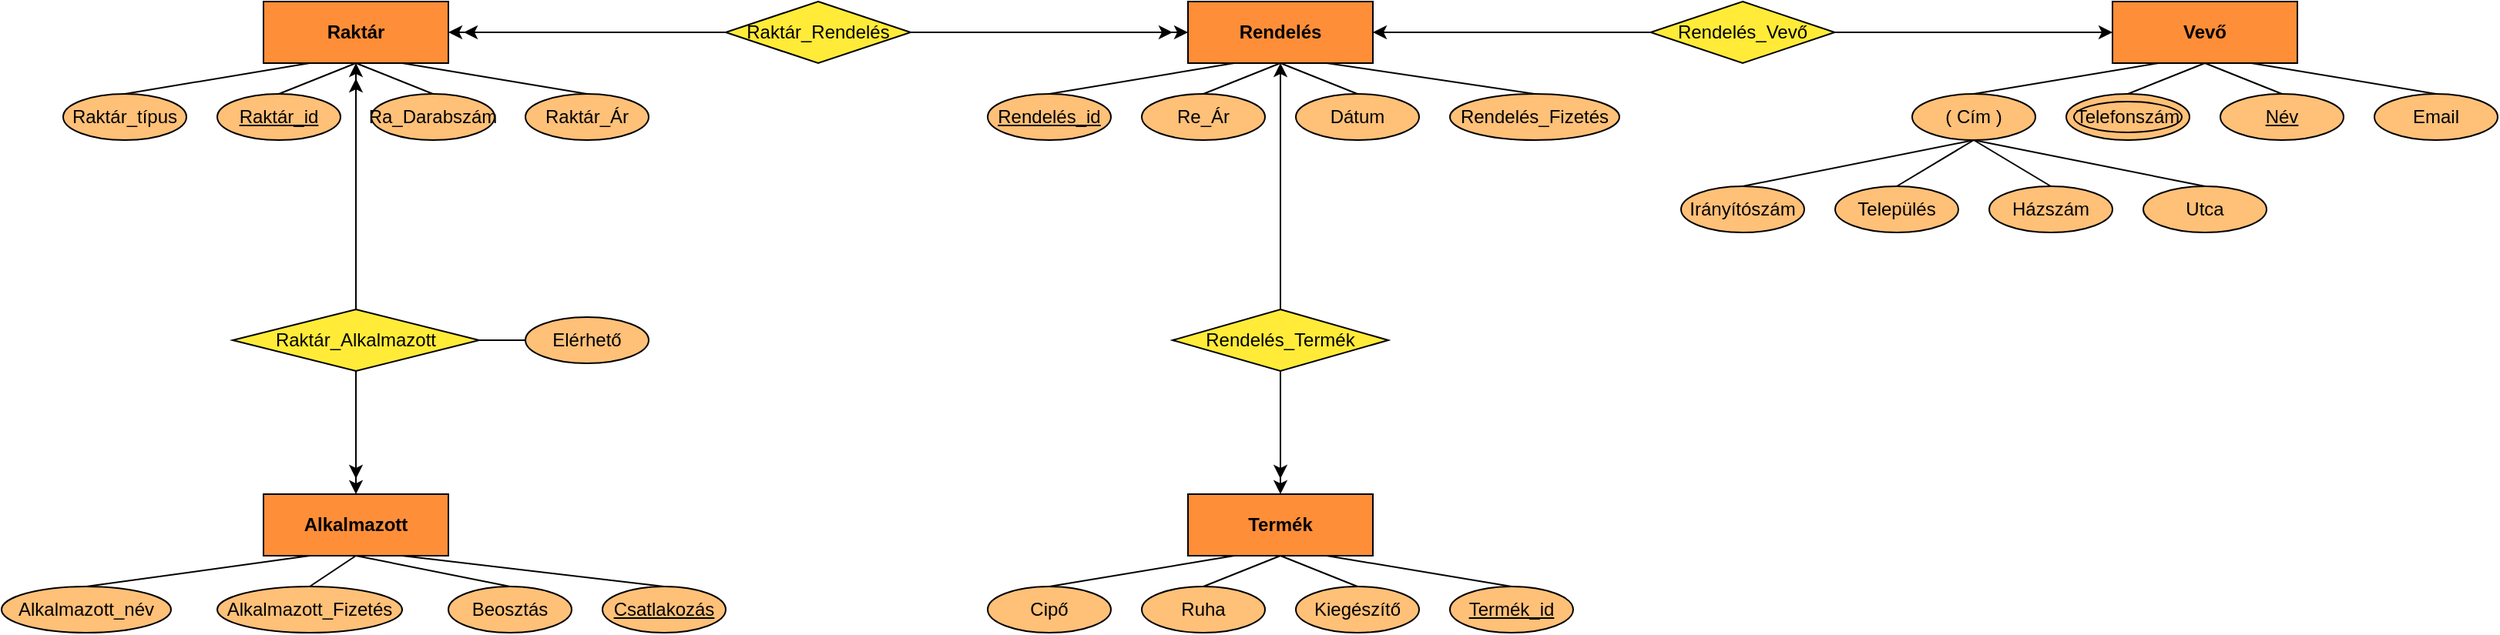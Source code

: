 <mxfile version="20.5.3" type="device"><diagram id="JWyrjXW2g8QeHH9JzdBX" name="Page-1"><mxGraphModel dx="1597" dy="829" grid="1" gridSize="10" guides="1" tooltips="1" connect="1" arrows="1" fold="1" page="1" pageScale="1" pageWidth="827" pageHeight="1169" math="0" shadow="0"><root><mxCell id="0"/><mxCell id="1" parent="0"/><mxCell id="tEUMl8RFiO48IWfRUBAN-1" value="&lt;b&gt;Raktár&lt;/b&gt;" style="rounded=0;whiteSpace=wrap;html=1;fillColor=#FF8E38;" parent="1" vertex="1"><mxGeometry x="320" y="320" width="120" height="40" as="geometry"/></mxCell><mxCell id="tEUMl8RFiO48IWfRUBAN-2" value="Raktár_típus" style="ellipse;whiteSpace=wrap;html=1;fillColor=#FFC078;" parent="1" vertex="1"><mxGeometry x="190" y="380" width="80" height="30" as="geometry"/></mxCell><mxCell id="tEUMl8RFiO48IWfRUBAN-3" value="Ra_Darabszám" style="ellipse;whiteSpace=wrap;html=1;fillColor=#FFC078;" parent="1" vertex="1"><mxGeometry x="390" y="380" width="80" height="30" as="geometry"/></mxCell><mxCell id="tEUMl8RFiO48IWfRUBAN-4" value="&lt;u&gt;Raktár_id&lt;/u&gt;" style="ellipse;whiteSpace=wrap;html=1;fillColor=#FFC078;" parent="1" vertex="1"><mxGeometry x="290" y="380" width="80" height="30" as="geometry"/></mxCell><mxCell id="tEUMl8RFiO48IWfRUBAN-5" value="Raktár_Ár" style="ellipse;whiteSpace=wrap;html=1;fillColor=#FFC078;" parent="1" vertex="1"><mxGeometry x="490" y="380" width="80" height="30" as="geometry"/></mxCell><mxCell id="tEUMl8RFiO48IWfRUBAN-6" value="" style="endArrow=none;html=1;rounded=0;entryX=0.25;entryY=1;entryDx=0;entryDy=0;exitX=0.5;exitY=0;exitDx=0;exitDy=0;" parent="1" source="tEUMl8RFiO48IWfRUBAN-2" target="tEUMl8RFiO48IWfRUBAN-1" edge="1"><mxGeometry width="50" height="50" relative="1" as="geometry"><mxPoint x="230" y="380" as="sourcePoint"/><mxPoint x="280" y="330" as="targetPoint"/></mxGeometry></mxCell><mxCell id="tEUMl8RFiO48IWfRUBAN-7" value="" style="endArrow=none;html=1;rounded=0;exitX=0.5;exitY=0;exitDx=0;exitDy=0;entryX=0.5;entryY=1;entryDx=0;entryDy=0;" parent="1" source="tEUMl8RFiO48IWfRUBAN-4" target="tEUMl8RFiO48IWfRUBAN-1" edge="1"><mxGeometry width="50" height="50" relative="1" as="geometry"><mxPoint x="390" y="390" as="sourcePoint"/><mxPoint x="390" y="360" as="targetPoint"/></mxGeometry></mxCell><mxCell id="tEUMl8RFiO48IWfRUBAN-8" value="" style="endArrow=none;html=1;rounded=0;exitX=0.5;exitY=0;exitDx=0;exitDy=0;entryX=0.5;entryY=1;entryDx=0;entryDy=0;" parent="1" source="tEUMl8RFiO48IWfRUBAN-3" target="tEUMl8RFiO48IWfRUBAN-1" edge="1"><mxGeometry width="50" height="50" relative="1" as="geometry"><mxPoint x="390" y="390" as="sourcePoint"/><mxPoint x="440" y="340" as="targetPoint"/></mxGeometry></mxCell><mxCell id="tEUMl8RFiO48IWfRUBAN-9" value="" style="endArrow=none;html=1;rounded=0;exitX=0.5;exitY=0;exitDx=0;exitDy=0;entryX=0.75;entryY=1;entryDx=0;entryDy=0;" parent="1" source="tEUMl8RFiO48IWfRUBAN-5" target="tEUMl8RFiO48IWfRUBAN-1" edge="1"><mxGeometry width="50" height="50" relative="1" as="geometry"><mxPoint x="390" y="390" as="sourcePoint"/><mxPoint x="440" y="340" as="targetPoint"/></mxGeometry></mxCell><mxCell id="tEUMl8RFiO48IWfRUBAN-10" value="&lt;b&gt;Alkalmazott&lt;/b&gt;" style="rounded=0;whiteSpace=wrap;html=1;fillColor=#FF8E38;" parent="1" vertex="1"><mxGeometry x="320" y="640" width="120" height="40" as="geometry"/></mxCell><mxCell id="tEUMl8RFiO48IWfRUBAN-11" value="Alkalmazott_név" style="ellipse;whiteSpace=wrap;html=1;fillColor=#FFC078;" parent="1" vertex="1"><mxGeometry x="150" y="700" width="110" height="30" as="geometry"/></mxCell><mxCell id="tEUMl8RFiO48IWfRUBAN-12" value="&lt;u&gt;Csatlakozás&lt;/u&gt;" style="ellipse;whiteSpace=wrap;html=1;fillColor=#FFC078;" parent="1" vertex="1"><mxGeometry x="540" y="700" width="80" height="30" as="geometry"/></mxCell><mxCell id="tEUMl8RFiO48IWfRUBAN-13" value="Beosztás" style="ellipse;whiteSpace=wrap;html=1;fillColor=#FFC078;" parent="1" vertex="1"><mxGeometry x="440" y="700" width="80" height="30" as="geometry"/></mxCell><mxCell id="tEUMl8RFiO48IWfRUBAN-14" value="Alkalmazott_Fizetés" style="ellipse;whiteSpace=wrap;html=1;fillColor=#FFC078;" parent="1" vertex="1"><mxGeometry x="290" y="700" width="120" height="30" as="geometry"/></mxCell><mxCell id="tEUMl8RFiO48IWfRUBAN-15" value="" style="endArrow=none;html=1;rounded=0;exitX=0.5;exitY=0;exitDx=0;exitDy=0;entryX=0.25;entryY=1;entryDx=0;entryDy=0;" parent="1" source="tEUMl8RFiO48IWfRUBAN-11" target="tEUMl8RFiO48IWfRUBAN-10" edge="1"><mxGeometry width="50" height="50" relative="1" as="geometry"><mxPoint x="400" y="610" as="sourcePoint"/><mxPoint x="450" y="560" as="targetPoint"/></mxGeometry></mxCell><mxCell id="tEUMl8RFiO48IWfRUBAN-16" value="" style="endArrow=none;html=1;rounded=0;exitX=0.5;exitY=0;exitDx=0;exitDy=0;entryX=0.5;entryY=1;entryDx=0;entryDy=0;" parent="1" source="tEUMl8RFiO48IWfRUBAN-14" target="tEUMl8RFiO48IWfRUBAN-10" edge="1"><mxGeometry width="50" height="50" relative="1" as="geometry"><mxPoint x="400" y="610" as="sourcePoint"/><mxPoint x="450" y="560" as="targetPoint"/></mxGeometry></mxCell><mxCell id="tEUMl8RFiO48IWfRUBAN-17" value="" style="endArrow=none;html=1;rounded=0;exitX=0.5;exitY=0;exitDx=0;exitDy=0;entryX=0.5;entryY=1;entryDx=0;entryDy=0;" parent="1" source="tEUMl8RFiO48IWfRUBAN-13" target="tEUMl8RFiO48IWfRUBAN-10" edge="1"><mxGeometry width="50" height="50" relative="1" as="geometry"><mxPoint x="400" y="610" as="sourcePoint"/><mxPoint x="450" y="560" as="targetPoint"/></mxGeometry></mxCell><mxCell id="tEUMl8RFiO48IWfRUBAN-18" value="" style="endArrow=none;html=1;rounded=0;exitX=0.5;exitY=0;exitDx=0;exitDy=0;entryX=0.75;entryY=1;entryDx=0;entryDy=0;" parent="1" source="tEUMl8RFiO48IWfRUBAN-12" target="tEUMl8RFiO48IWfRUBAN-10" edge="1"><mxGeometry width="50" height="50" relative="1" as="geometry"><mxPoint x="400" y="610" as="sourcePoint"/><mxPoint x="450" y="560" as="targetPoint"/></mxGeometry></mxCell><mxCell id="tEUMl8RFiO48IWfRUBAN-19" value="Raktár_Alkalmazott" style="rhombus;whiteSpace=wrap;html=1;fillColor=#FFEB38;" parent="1" vertex="1"><mxGeometry x="300" y="520" width="160" height="40" as="geometry"/></mxCell><mxCell id="tEUMl8RFiO48IWfRUBAN-20" value="Elérhető" style="ellipse;whiteSpace=wrap;html=1;fillColor=#FFC078;" parent="1" vertex="1"><mxGeometry x="490" y="525" width="80" height="30" as="geometry"/></mxCell><mxCell id="tEUMl8RFiO48IWfRUBAN-21" value="" style="endArrow=none;html=1;rounded=0;entryX=0;entryY=0.5;entryDx=0;entryDy=0;exitX=1;exitY=0.5;exitDx=0;exitDy=0;" parent="1" source="tEUMl8RFiO48IWfRUBAN-19" target="tEUMl8RFiO48IWfRUBAN-20" edge="1"><mxGeometry width="50" height="50" relative="1" as="geometry"><mxPoint x="400" y="610" as="sourcePoint"/><mxPoint x="450" y="560" as="targetPoint"/></mxGeometry></mxCell><mxCell id="tEUMl8RFiO48IWfRUBAN-29" value="" style="endArrow=classic;html=1;rounded=0;exitX=0.5;exitY=1;exitDx=0;exitDy=0;entryX=0.5;entryY=0;entryDx=0;entryDy=0;" parent="1" source="tEUMl8RFiO48IWfRUBAN-19" target="tEUMl8RFiO48IWfRUBAN-10" edge="1"><mxGeometry width="50" height="50" relative="1" as="geometry"><mxPoint x="400" y="510" as="sourcePoint"/><mxPoint x="450" y="460" as="targetPoint"/></mxGeometry></mxCell><mxCell id="tEUMl8RFiO48IWfRUBAN-30" value="" style="endArrow=classic;html=1;rounded=0;exitX=0.5;exitY=1;exitDx=0;exitDy=0;" parent="1" source="tEUMl8RFiO48IWfRUBAN-19" edge="1"><mxGeometry width="50" height="50" relative="1" as="geometry"><mxPoint x="400" y="510" as="sourcePoint"/><mxPoint x="380" y="630" as="targetPoint"/></mxGeometry></mxCell><mxCell id="tEUMl8RFiO48IWfRUBAN-31" value="" style="endArrow=classic;html=1;rounded=0;exitX=0.5;exitY=0;exitDx=0;exitDy=0;entryX=0.5;entryY=1;entryDx=0;entryDy=0;" parent="1" source="tEUMl8RFiO48IWfRUBAN-19" target="tEUMl8RFiO48IWfRUBAN-1" edge="1"><mxGeometry width="50" height="50" relative="1" as="geometry"><mxPoint x="400" y="510" as="sourcePoint"/><mxPoint x="450" y="460" as="targetPoint"/></mxGeometry></mxCell><mxCell id="tEUMl8RFiO48IWfRUBAN-32" value="" style="endArrow=classic;html=1;rounded=0;exitX=0.5;exitY=0;exitDx=0;exitDy=0;" parent="1" source="tEUMl8RFiO48IWfRUBAN-19" edge="1"><mxGeometry width="50" height="50" relative="1" as="geometry"><mxPoint x="400" y="510" as="sourcePoint"/><mxPoint x="380" y="370" as="targetPoint"/></mxGeometry></mxCell><mxCell id="tEUMl8RFiO48IWfRUBAN-33" value="Raktár_Rendelés" style="rhombus;whiteSpace=wrap;html=1;fillColor=#FFEB38;" parent="1" vertex="1"><mxGeometry x="620" y="320" width="120" height="40" as="geometry"/></mxCell><mxCell id="tEUMl8RFiO48IWfRUBAN-34" value="" style="endArrow=classic;html=1;rounded=0;exitX=0;exitY=0.5;exitDx=0;exitDy=0;entryX=1;entryY=0.5;entryDx=0;entryDy=0;" parent="1" source="tEUMl8RFiO48IWfRUBAN-33" target="tEUMl8RFiO48IWfRUBAN-1" edge="1"><mxGeometry width="50" height="50" relative="1" as="geometry"><mxPoint x="550" y="420" as="sourcePoint"/><mxPoint x="600" y="370" as="targetPoint"/></mxGeometry></mxCell><mxCell id="tEUMl8RFiO48IWfRUBAN-35" value="" style="endArrow=classic;html=1;rounded=0;exitX=0;exitY=0.5;exitDx=0;exitDy=0;" parent="1" source="tEUMl8RFiO48IWfRUBAN-33" edge="1"><mxGeometry width="50" height="50" relative="1" as="geometry"><mxPoint x="550" y="420" as="sourcePoint"/><mxPoint x="450" y="340" as="targetPoint"/></mxGeometry></mxCell><mxCell id="tEUMl8RFiO48IWfRUBAN-36" value="&lt;b&gt;Rendelés&lt;/b&gt;" style="rounded=0;whiteSpace=wrap;html=1;fillColor=#FF8E38;" parent="1" vertex="1"><mxGeometry x="920" y="320" width="120" height="40" as="geometry"/></mxCell><mxCell id="tEUMl8RFiO48IWfRUBAN-37" value="" style="endArrow=classic;html=1;rounded=0;exitX=1;exitY=0.5;exitDx=0;exitDy=0;entryX=0;entryY=0.5;entryDx=0;entryDy=0;" parent="1" source="tEUMl8RFiO48IWfRUBAN-33" target="tEUMl8RFiO48IWfRUBAN-36" edge="1"><mxGeometry width="50" height="50" relative="1" as="geometry"><mxPoint x="670" y="420" as="sourcePoint"/><mxPoint x="720" y="370" as="targetPoint"/></mxGeometry></mxCell><mxCell id="tEUMl8RFiO48IWfRUBAN-38" value="" style="endArrow=classic;html=1;rounded=0;exitX=1;exitY=0.5;exitDx=0;exitDy=0;" parent="1" source="tEUMl8RFiO48IWfRUBAN-33" edge="1"><mxGeometry width="50" height="50" relative="1" as="geometry"><mxPoint x="670" y="420" as="sourcePoint"/><mxPoint x="910" y="340" as="targetPoint"/></mxGeometry></mxCell><mxCell id="tEUMl8RFiO48IWfRUBAN-39" value="Rendelés_Fizetés" style="ellipse;whiteSpace=wrap;html=1;fillColor=#FFC078;" parent="1" vertex="1"><mxGeometry x="1090" y="380" width="110" height="30" as="geometry"/></mxCell><mxCell id="tEUMl8RFiO48IWfRUBAN-40" value="Dátum" style="ellipse;whiteSpace=wrap;html=1;fillColor=#FFC078;" parent="1" vertex="1"><mxGeometry x="990" y="380" width="80" height="30" as="geometry"/></mxCell><mxCell id="tEUMl8RFiO48IWfRUBAN-41" value="Re_Ár" style="ellipse;whiteSpace=wrap;html=1;fillColor=#FFC078;" parent="1" vertex="1"><mxGeometry x="890" y="380" width="80" height="30" as="geometry"/></mxCell><mxCell id="tEUMl8RFiO48IWfRUBAN-42" value="&lt;u&gt;Rendelés_id&lt;/u&gt;" style="ellipse;whiteSpace=wrap;html=1;fillColor=#FFC078;" parent="1" vertex="1"><mxGeometry x="790" y="380" width="80" height="30" as="geometry"/></mxCell><mxCell id="tEUMl8RFiO48IWfRUBAN-43" value="" style="endArrow=none;html=1;rounded=0;exitX=0.5;exitY=0;exitDx=0;exitDy=0;entryX=0.25;entryY=1;entryDx=0;entryDy=0;" parent="1" source="tEUMl8RFiO48IWfRUBAN-42" target="tEUMl8RFiO48IWfRUBAN-36" edge="1"><mxGeometry width="50" height="50" relative="1" as="geometry"><mxPoint x="970" y="420" as="sourcePoint"/><mxPoint x="1020" y="370" as="targetPoint"/></mxGeometry></mxCell><mxCell id="tEUMl8RFiO48IWfRUBAN-44" value="" style="endArrow=none;html=1;rounded=0;exitX=0.5;exitY=0;exitDx=0;exitDy=0;entryX=0.5;entryY=1;entryDx=0;entryDy=0;" parent="1" source="tEUMl8RFiO48IWfRUBAN-41" target="tEUMl8RFiO48IWfRUBAN-36" edge="1"><mxGeometry width="50" height="50" relative="1" as="geometry"><mxPoint x="970" y="420" as="sourcePoint"/><mxPoint x="1020" y="370" as="targetPoint"/></mxGeometry></mxCell><mxCell id="tEUMl8RFiO48IWfRUBAN-45" value="" style="endArrow=none;html=1;rounded=0;exitX=0.5;exitY=0;exitDx=0;exitDy=0;entryX=0.5;entryY=1;entryDx=0;entryDy=0;" parent="1" source="tEUMl8RFiO48IWfRUBAN-40" target="tEUMl8RFiO48IWfRUBAN-36" edge="1"><mxGeometry width="50" height="50" relative="1" as="geometry"><mxPoint x="970" y="420" as="sourcePoint"/><mxPoint x="1020" y="370" as="targetPoint"/></mxGeometry></mxCell><mxCell id="tEUMl8RFiO48IWfRUBAN-46" value="" style="endArrow=none;html=1;rounded=0;exitX=0.5;exitY=0;exitDx=0;exitDy=0;entryX=0.75;entryY=1;entryDx=0;entryDy=0;" parent="1" source="tEUMl8RFiO48IWfRUBAN-39" target="tEUMl8RFiO48IWfRUBAN-36" edge="1"><mxGeometry width="50" height="50" relative="1" as="geometry"><mxPoint x="970" y="420" as="sourcePoint"/><mxPoint x="1020" y="370" as="targetPoint"/></mxGeometry></mxCell><mxCell id="tEUMl8RFiO48IWfRUBAN-47" value="Rendelés_Termék" style="rhombus;whiteSpace=wrap;html=1;fillColor=#FFEB38;" parent="1" vertex="1"><mxGeometry x="910" y="520" width="140" height="40" as="geometry"/></mxCell><mxCell id="tEUMl8RFiO48IWfRUBAN-48" value="" style="endArrow=classic;html=1;rounded=0;exitX=0.5;exitY=0;exitDx=0;exitDy=0;entryX=0.5;entryY=1;entryDx=0;entryDy=0;" parent="1" source="tEUMl8RFiO48IWfRUBAN-47" target="tEUMl8RFiO48IWfRUBAN-36" edge="1"><mxGeometry width="50" height="50" relative="1" as="geometry"><mxPoint x="900" y="450" as="sourcePoint"/><mxPoint x="930" y="460" as="targetPoint"/></mxGeometry></mxCell><mxCell id="tEUMl8RFiO48IWfRUBAN-49" value="&lt;b&gt;Termék&lt;/b&gt;" style="rounded=0;whiteSpace=wrap;html=1;fillColor=#FF8E38;" parent="1" vertex="1"><mxGeometry x="920" y="640" width="120" height="40" as="geometry"/></mxCell><mxCell id="tEUMl8RFiO48IWfRUBAN-50" value="" style="endArrow=classic;html=1;rounded=0;exitX=0.5;exitY=1;exitDx=0;exitDy=0;entryX=0.5;entryY=0;entryDx=0;entryDy=0;" parent="1" source="tEUMl8RFiO48IWfRUBAN-47" target="tEUMl8RFiO48IWfRUBAN-49" edge="1"><mxGeometry width="50" height="50" relative="1" as="geometry"><mxPoint x="620" y="630" as="sourcePoint"/><mxPoint x="670" y="580" as="targetPoint"/></mxGeometry></mxCell><mxCell id="tEUMl8RFiO48IWfRUBAN-51" value="" style="endArrow=classic;html=1;rounded=0;exitX=0.5;exitY=1;exitDx=0;exitDy=0;" parent="1" source="tEUMl8RFiO48IWfRUBAN-47" edge="1"><mxGeometry width="50" height="50" relative="1" as="geometry"><mxPoint x="620" y="630" as="sourcePoint"/><mxPoint x="980" y="630" as="targetPoint"/></mxGeometry></mxCell><mxCell id="tEUMl8RFiO48IWfRUBAN-52" value="Ruha" style="ellipse;whiteSpace=wrap;html=1;fillColor=#FFC078;" parent="1" vertex="1"><mxGeometry x="890" y="700" width="80" height="30" as="geometry"/></mxCell><mxCell id="tEUMl8RFiO48IWfRUBAN-53" value="&lt;u&gt;Termék_id&lt;/u&gt;" style="ellipse;whiteSpace=wrap;html=1;fillColor=#FFC078;" parent="1" vertex="1"><mxGeometry x="1090" y="700" width="80" height="30" as="geometry"/></mxCell><mxCell id="tEUMl8RFiO48IWfRUBAN-54" value="Kiegészítő" style="ellipse;whiteSpace=wrap;html=1;fillColor=#FFC078;" parent="1" vertex="1"><mxGeometry x="990" y="700" width="80" height="30" as="geometry"/></mxCell><mxCell id="tEUMl8RFiO48IWfRUBAN-55" value="Cipő" style="ellipse;whiteSpace=wrap;html=1;fillColor=#FFC078;" parent="1" vertex="1"><mxGeometry x="790" y="700" width="80" height="30" as="geometry"/></mxCell><mxCell id="tEUMl8RFiO48IWfRUBAN-56" value="" style="endArrow=none;html=1;rounded=0;exitX=0.5;exitY=0;exitDx=0;exitDy=0;entryX=0.25;entryY=1;entryDx=0;entryDy=0;" parent="1" source="tEUMl8RFiO48IWfRUBAN-55" target="tEUMl8RFiO48IWfRUBAN-49" edge="1"><mxGeometry width="50" height="50" relative="1" as="geometry"><mxPoint x="910" y="630" as="sourcePoint"/><mxPoint x="960" y="580" as="targetPoint"/></mxGeometry></mxCell><mxCell id="tEUMl8RFiO48IWfRUBAN-57" value="" style="endArrow=none;html=1;rounded=0;exitX=0.5;exitY=0;exitDx=0;exitDy=0;entryX=0.5;entryY=1;entryDx=0;entryDy=0;" parent="1" source="tEUMl8RFiO48IWfRUBAN-52" target="tEUMl8RFiO48IWfRUBAN-49" edge="1"><mxGeometry width="50" height="50" relative="1" as="geometry"><mxPoint x="910" y="630" as="sourcePoint"/><mxPoint x="960" y="580" as="targetPoint"/></mxGeometry></mxCell><mxCell id="tEUMl8RFiO48IWfRUBAN-58" value="" style="endArrow=none;html=1;rounded=0;exitX=0.5;exitY=0;exitDx=0;exitDy=0;entryX=0.5;entryY=1;entryDx=0;entryDy=0;" parent="1" source="tEUMl8RFiO48IWfRUBAN-54" target="tEUMl8RFiO48IWfRUBAN-49" edge="1"><mxGeometry width="50" height="50" relative="1" as="geometry"><mxPoint x="910" y="630" as="sourcePoint"/><mxPoint x="960" y="580" as="targetPoint"/></mxGeometry></mxCell><mxCell id="tEUMl8RFiO48IWfRUBAN-59" value="" style="endArrow=none;html=1;rounded=0;exitX=0.5;exitY=0;exitDx=0;exitDy=0;entryX=0.75;entryY=1;entryDx=0;entryDy=0;" parent="1" source="tEUMl8RFiO48IWfRUBAN-53" target="tEUMl8RFiO48IWfRUBAN-49" edge="1"><mxGeometry width="50" height="50" relative="1" as="geometry"><mxPoint x="910" y="630" as="sourcePoint"/><mxPoint x="960" y="580" as="targetPoint"/></mxGeometry></mxCell><mxCell id="tEUMl8RFiO48IWfRUBAN-60" value="Rendelés_Vevő" style="rhombus;whiteSpace=wrap;html=1;fillColor=#FFEB38;" parent="1" vertex="1"><mxGeometry x="1220.25" y="320" width="119.5" height="40" as="geometry"/></mxCell><mxCell id="tEUMl8RFiO48IWfRUBAN-61" value="" style="endArrow=classic;html=1;rounded=0;exitX=0;exitY=0.5;exitDx=0;exitDy=0;entryX=1;entryY=0.5;entryDx=0;entryDy=0;" parent="1" source="tEUMl8RFiO48IWfRUBAN-60" target="tEUMl8RFiO48IWfRUBAN-36" edge="1"><mxGeometry width="50" height="50" relative="1" as="geometry"><mxPoint x="1120" y="450" as="sourcePoint"/><mxPoint x="1170" y="400" as="targetPoint"/></mxGeometry></mxCell><mxCell id="tEUMl8RFiO48IWfRUBAN-62" value="&lt;b&gt;Vevő&lt;/b&gt;" style="rounded=0;whiteSpace=wrap;html=1;fillColor=#FF8E38;" parent="1" vertex="1"><mxGeometry x="1520" y="320" width="120" height="40" as="geometry"/></mxCell><mxCell id="tEUMl8RFiO48IWfRUBAN-63" value="" style="endArrow=classic;html=1;rounded=0;exitX=1;exitY=0.5;exitDx=0;exitDy=0;entryX=0;entryY=0.5;entryDx=0;entryDy=0;" parent="1" source="tEUMl8RFiO48IWfRUBAN-60" target="tEUMl8RFiO48IWfRUBAN-62" edge="1"><mxGeometry width="50" height="50" relative="1" as="geometry"><mxPoint x="1120" y="450" as="sourcePoint"/><mxPoint x="1170" y="400" as="targetPoint"/></mxGeometry></mxCell><mxCell id="tEUMl8RFiO48IWfRUBAN-67" value="&lt;u&gt;Név&lt;/u&gt;" style="ellipse;whiteSpace=wrap;html=1;fillColor=#FFC078;" parent="1" vertex="1"><mxGeometry x="1590" y="380" width="80" height="30" as="geometry"/></mxCell><mxCell id="tEUMl8RFiO48IWfRUBAN-68" value="" style="ellipse;whiteSpace=wrap;html=1;fillColor=#FFC078;" parent="1" vertex="1"><mxGeometry x="1490" y="380" width="80" height="30" as="geometry"/></mxCell><mxCell id="tEUMl8RFiO48IWfRUBAN-69" value="Email" style="ellipse;whiteSpace=wrap;html=1;fillColor=#FFC078;" parent="1" vertex="1"><mxGeometry x="1690" y="380" width="80" height="30" as="geometry"/></mxCell><mxCell id="tEUMl8RFiO48IWfRUBAN-70" value="( Cím )" style="ellipse;whiteSpace=wrap;html=1;fillColor=#FFC078;" parent="1" vertex="1"><mxGeometry x="1390" y="380" width="80" height="30" as="geometry"/></mxCell><mxCell id="tEUMl8RFiO48IWfRUBAN-71" value="Telefonszám" style="ellipse;whiteSpace=wrap;html=1;fillColor=#FFC078;" parent="1" vertex="1"><mxGeometry x="1495" y="385" width="70" height="20" as="geometry"/></mxCell><mxCell id="tEUMl8RFiO48IWfRUBAN-72" value="" style="endArrow=none;html=1;rounded=0;exitX=0.5;exitY=0;exitDx=0;exitDy=0;entryX=0.25;entryY=1;entryDx=0;entryDy=0;" parent="1" source="tEUMl8RFiO48IWfRUBAN-70" target="tEUMl8RFiO48IWfRUBAN-62" edge="1"><mxGeometry width="50" height="50" relative="1" as="geometry"><mxPoint x="1480" y="410" as="sourcePoint"/><mxPoint x="1530" y="360" as="targetPoint"/></mxGeometry></mxCell><mxCell id="tEUMl8RFiO48IWfRUBAN-73" value="" style="endArrow=none;html=1;rounded=0;exitX=0.5;exitY=0;exitDx=0;exitDy=0;entryX=0.5;entryY=1;entryDx=0;entryDy=0;" parent="1" source="tEUMl8RFiO48IWfRUBAN-68" target="tEUMl8RFiO48IWfRUBAN-62" edge="1"><mxGeometry width="50" height="50" relative="1" as="geometry"><mxPoint x="1480" y="410" as="sourcePoint"/><mxPoint x="1530" y="360" as="targetPoint"/></mxGeometry></mxCell><mxCell id="tEUMl8RFiO48IWfRUBAN-74" value="" style="endArrow=none;html=1;rounded=0;exitX=0.5;exitY=0;exitDx=0;exitDy=0;entryX=0.5;entryY=1;entryDx=0;entryDy=0;" parent="1" source="tEUMl8RFiO48IWfRUBAN-67" target="tEUMl8RFiO48IWfRUBAN-62" edge="1"><mxGeometry width="50" height="50" relative="1" as="geometry"><mxPoint x="1480" y="410" as="sourcePoint"/><mxPoint x="1530" y="360" as="targetPoint"/></mxGeometry></mxCell><mxCell id="tEUMl8RFiO48IWfRUBAN-75" value="" style="endArrow=none;html=1;rounded=0;exitX=0.5;exitY=0;exitDx=0;exitDy=0;entryX=0.75;entryY=1;entryDx=0;entryDy=0;" parent="1" source="tEUMl8RFiO48IWfRUBAN-69" target="tEUMl8RFiO48IWfRUBAN-62" edge="1"><mxGeometry width="50" height="50" relative="1" as="geometry"><mxPoint x="1480" y="410" as="sourcePoint"/><mxPoint x="1530" y="360" as="targetPoint"/></mxGeometry></mxCell><mxCell id="tEUMl8RFiO48IWfRUBAN-76" value="Település" style="ellipse;whiteSpace=wrap;html=1;fillColor=#FFC078;" parent="1" vertex="1"><mxGeometry x="1340" y="440" width="80" height="30" as="geometry"/></mxCell><mxCell id="tEUMl8RFiO48IWfRUBAN-77" value="Irányítószám" style="ellipse;whiteSpace=wrap;html=1;fillColor=#FFC078;" parent="1" vertex="1"><mxGeometry x="1240" y="440" width="80" height="30" as="geometry"/></mxCell><mxCell id="tEUMl8RFiO48IWfRUBAN-78" value="Utca" style="ellipse;whiteSpace=wrap;html=1;fillColor=#FFC078;" parent="1" vertex="1"><mxGeometry x="1540" y="440" width="80" height="30" as="geometry"/></mxCell><mxCell id="tEUMl8RFiO48IWfRUBAN-79" value="Házszám" style="ellipse;whiteSpace=wrap;html=1;fillColor=#FFC078;" parent="1" vertex="1"><mxGeometry x="1440" y="440" width="80" height="30" as="geometry"/></mxCell><mxCell id="tEUMl8RFiO48IWfRUBAN-80" value="" style="endArrow=none;html=1;rounded=0;exitX=0.5;exitY=0;exitDx=0;exitDy=0;entryX=0.5;entryY=1;entryDx=0;entryDy=0;" parent="1" source="tEUMl8RFiO48IWfRUBAN-77" target="tEUMl8RFiO48IWfRUBAN-70" edge="1"><mxGeometry width="50" height="50" relative="1" as="geometry"><mxPoint x="1480" y="410" as="sourcePoint"/><mxPoint x="1530" y="360" as="targetPoint"/></mxGeometry></mxCell><mxCell id="tEUMl8RFiO48IWfRUBAN-81" value="" style="endArrow=none;html=1;rounded=0;exitX=0.5;exitY=0;exitDx=0;exitDy=0;entryX=0.5;entryY=1;entryDx=0;entryDy=0;" parent="1" source="tEUMl8RFiO48IWfRUBAN-76" target="tEUMl8RFiO48IWfRUBAN-70" edge="1"><mxGeometry width="50" height="50" relative="1" as="geometry"><mxPoint x="1480" y="410" as="sourcePoint"/><mxPoint x="1530" y="360" as="targetPoint"/></mxGeometry></mxCell><mxCell id="tEUMl8RFiO48IWfRUBAN-82" value="" style="endArrow=none;html=1;rounded=0;exitX=0.5;exitY=0;exitDx=0;exitDy=0;entryX=0.5;entryY=1;entryDx=0;entryDy=0;" parent="1" source="tEUMl8RFiO48IWfRUBAN-79" target="tEUMl8RFiO48IWfRUBAN-70" edge="1"><mxGeometry width="50" height="50" relative="1" as="geometry"><mxPoint x="1480" y="410" as="sourcePoint"/><mxPoint x="1530" y="360" as="targetPoint"/></mxGeometry></mxCell><mxCell id="tEUMl8RFiO48IWfRUBAN-83" value="" style="endArrow=none;html=1;rounded=0;exitX=0.5;exitY=0;exitDx=0;exitDy=0;entryX=0.5;entryY=1;entryDx=0;entryDy=0;" parent="1" source="tEUMl8RFiO48IWfRUBAN-78" target="tEUMl8RFiO48IWfRUBAN-70" edge="1"><mxGeometry width="50" height="50" relative="1" as="geometry"><mxPoint x="1480" y="410" as="sourcePoint"/><mxPoint x="1530" y="360" as="targetPoint"/></mxGeometry></mxCell></root></mxGraphModel></diagram></mxfile>